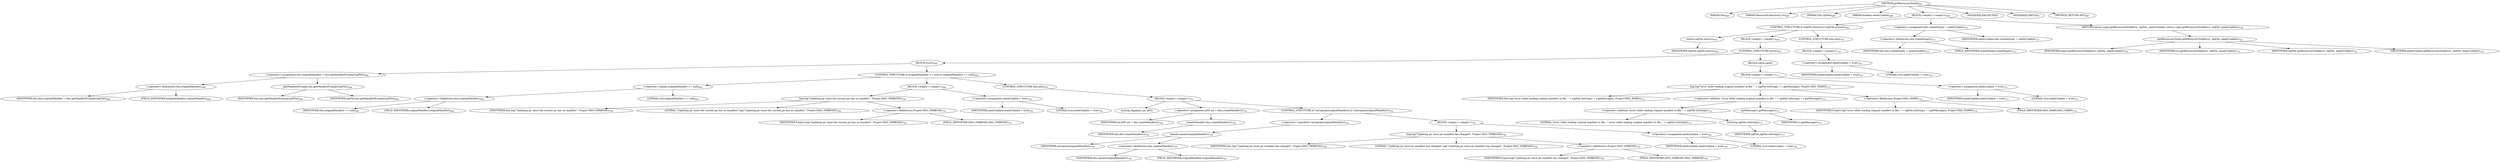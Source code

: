 digraph "getResourcesToAdd" {  
"1402" [label = <(METHOD,getResourcesToAdd)<SUB>687</SUB>> ]
"92" [label = <(PARAM,this)<SUB>687</SUB>> ]
"1403" [label = <(PARAM,ResourceCollection[] rcs)<SUB>687</SUB>> ]
"1404" [label = <(PARAM,File zipFile)<SUB>688</SUB>> ]
"1405" [label = <(PARAM,boolean needsUpdate)<SUB>689</SUB>> ]
"1406" [label = <(BLOCK,&lt;empty&gt;,&lt;empty&gt;)<SUB>690</SUB>> ]
"1407" [label = <(CONTROL_STRUCTURE,if (zipFile.exists()),if (zipFile.exists()))<SUB>693</SUB>> ]
"1408" [label = <(exists,zipFile.exists())<SUB>693</SUB>> ]
"1409" [label = <(IDENTIFIER,zipFile,zipFile.exists())<SUB>693</SUB>> ]
"1410" [label = <(BLOCK,&lt;empty&gt;,&lt;empty&gt;)<SUB>693</SUB>> ]
"1411" [label = <(CONTROL_STRUCTURE,try,try)<SUB>697</SUB>> ]
"1412" [label = <(BLOCK,try,try)<SUB>697</SUB>> ]
"1413" [label = <(&lt;operator&gt;.assignment,this.originalManifest = this.getManifestFromJar(zipFile))<SUB>698</SUB>> ]
"1414" [label = <(&lt;operator&gt;.fieldAccess,this.originalManifest)<SUB>698</SUB>> ]
"1415" [label = <(IDENTIFIER,this,this.originalManifest = this.getManifestFromJar(zipFile))<SUB>698</SUB>> ]
"1416" [label = <(FIELD_IDENTIFIER,originalManifest,originalManifest)<SUB>698</SUB>> ]
"1417" [label = <(getManifestFromJar,this.getManifestFromJar(zipFile))<SUB>698</SUB>> ]
"91" [label = <(IDENTIFIER,this,this.getManifestFromJar(zipFile))<SUB>698</SUB>> ]
"1418" [label = <(IDENTIFIER,zipFile,this.getManifestFromJar(zipFile))<SUB>698</SUB>> ]
"1419" [label = <(CONTROL_STRUCTURE,if (originalManifest == null),if (originalManifest == null))<SUB>699</SUB>> ]
"1420" [label = <(&lt;operator&gt;.equals,originalManifest == null)<SUB>699</SUB>> ]
"1421" [label = <(&lt;operator&gt;.fieldAccess,this.originalManifest)<SUB>699</SUB>> ]
"1422" [label = <(IDENTIFIER,this,originalManifest == null)<SUB>699</SUB>> ]
"1423" [label = <(FIELD_IDENTIFIER,originalManifest,originalManifest)<SUB>699</SUB>> ]
"1424" [label = <(LITERAL,null,originalManifest == null)<SUB>699</SUB>> ]
"1425" [label = <(BLOCK,&lt;empty&gt;,&lt;empty&gt;)<SUB>699</SUB>> ]
"1426" [label = <(log,log(&quot;Updating jar since the current jar has no manifest&quot;, Project.MSG_VERBOSE))<SUB>700</SUB>> ]
"93" [label = <(IDENTIFIER,this,log(&quot;Updating jar since the current jar has no manifest&quot;, Project.MSG_VERBOSE))<SUB>700</SUB>> ]
"1427" [label = <(LITERAL,&quot;Updating jar since the current jar has no manifest&quot;,log(&quot;Updating jar since the current jar has no manifest&quot;, Project.MSG_VERBOSE))<SUB>700</SUB>> ]
"1428" [label = <(&lt;operator&gt;.fieldAccess,Project.MSG_VERBOSE)<SUB>701</SUB>> ]
"1429" [label = <(IDENTIFIER,Project,log(&quot;Updating jar since the current jar has no manifest&quot;, Project.MSG_VERBOSE))<SUB>701</SUB>> ]
"1430" [label = <(FIELD_IDENTIFIER,MSG_VERBOSE,MSG_VERBOSE)<SUB>701</SUB>> ]
"1431" [label = <(&lt;operator&gt;.assignment,needsUpdate = true)<SUB>702</SUB>> ]
"1432" [label = <(IDENTIFIER,needsUpdate,needsUpdate = true)<SUB>702</SUB>> ]
"1433" [label = <(LITERAL,true,needsUpdate = true)<SUB>702</SUB>> ]
"1434" [label = <(CONTROL_STRUCTURE,else,else)<SUB>703</SUB>> ]
"1435" [label = <(BLOCK,&lt;empty&gt;,&lt;empty&gt;)<SUB>703</SUB>> ]
"1436" [label = <(LOCAL,Manifest mf: ANY)> ]
"1437" [label = <(&lt;operator&gt;.assignment,ANY mf = this.createManifest())<SUB>704</SUB>> ]
"1438" [label = <(IDENTIFIER,mf,ANY mf = this.createManifest())<SUB>704</SUB>> ]
"1439" [label = <(createManifest,this.createManifest())<SUB>704</SUB>> ]
"94" [label = <(IDENTIFIER,this,this.createManifest())<SUB>704</SUB>> ]
"1440" [label = <(CONTROL_STRUCTURE,if (!mf.equals(originalManifest)),if (!mf.equals(originalManifest)))<SUB>705</SUB>> ]
"1441" [label = <(&lt;operator&gt;.logicalNot,!mf.equals(originalManifest))<SUB>705</SUB>> ]
"1442" [label = <(equals,equals(originalManifest))<SUB>705</SUB>> ]
"1443" [label = <(IDENTIFIER,mf,equals(originalManifest))<SUB>705</SUB>> ]
"1444" [label = <(&lt;operator&gt;.fieldAccess,this.originalManifest)<SUB>705</SUB>> ]
"1445" [label = <(IDENTIFIER,this,equals(originalManifest))<SUB>705</SUB>> ]
"1446" [label = <(FIELD_IDENTIFIER,originalManifest,originalManifest)<SUB>705</SUB>> ]
"1447" [label = <(BLOCK,&lt;empty&gt;,&lt;empty&gt;)<SUB>705</SUB>> ]
"1448" [label = <(log,log(&quot;Updating jar since jar manifest has changed&quot;, Project.MSG_VERBOSE))<SUB>706</SUB>> ]
"95" [label = <(IDENTIFIER,this,log(&quot;Updating jar since jar manifest has changed&quot;, Project.MSG_VERBOSE))<SUB>706</SUB>> ]
"1449" [label = <(LITERAL,&quot;Updating jar since jar manifest has changed&quot;,log(&quot;Updating jar since jar manifest has changed&quot;, Project.MSG_VERBOSE))<SUB>706</SUB>> ]
"1450" [label = <(&lt;operator&gt;.fieldAccess,Project.MSG_VERBOSE)<SUB>707</SUB>> ]
"1451" [label = <(IDENTIFIER,Project,log(&quot;Updating jar since jar manifest has changed&quot;, Project.MSG_VERBOSE))<SUB>707</SUB>> ]
"1452" [label = <(FIELD_IDENTIFIER,MSG_VERBOSE,MSG_VERBOSE)<SUB>707</SUB>> ]
"1453" [label = <(&lt;operator&gt;.assignment,needsUpdate = true)<SUB>708</SUB>> ]
"1454" [label = <(IDENTIFIER,needsUpdate,needsUpdate = true)<SUB>708</SUB>> ]
"1455" [label = <(LITERAL,true,needsUpdate = true)<SUB>708</SUB>> ]
"1456" [label = <(BLOCK,catch,catch)> ]
"1457" [label = <(BLOCK,&lt;empty&gt;,&lt;empty&gt;)<SUB>711</SUB>> ]
"1458" [label = <(log,log(&quot;error while reading original manifest in file: &quot; + zipFile.toString() + t.getMessage(), Project.MSG_WARN))<SUB>712</SUB>> ]
"96" [label = <(IDENTIFIER,this,log(&quot;error while reading original manifest in file: &quot; + zipFile.toString() + t.getMessage(), Project.MSG_WARN))<SUB>712</SUB>> ]
"1459" [label = <(&lt;operator&gt;.addition,&quot;error while reading original manifest in file: &quot; + zipFile.toString() + t.getMessage())<SUB>712</SUB>> ]
"1460" [label = <(&lt;operator&gt;.addition,&quot;error while reading original manifest in file: &quot; + zipFile.toString())<SUB>712</SUB>> ]
"1461" [label = <(LITERAL,&quot;error while reading original manifest in file: &quot;,&quot;error while reading original manifest in file: &quot; + zipFile.toString())<SUB>712</SUB>> ]
"1462" [label = <(toString,zipFile.toString())<SUB>713</SUB>> ]
"1463" [label = <(IDENTIFIER,zipFile,zipFile.toString())<SUB>713</SUB>> ]
"1464" [label = <(getMessage,t.getMessage())<SUB>713</SUB>> ]
"1465" [label = <(IDENTIFIER,t,t.getMessage())<SUB>713</SUB>> ]
"1466" [label = <(&lt;operator&gt;.fieldAccess,Project.MSG_WARN)<SUB>714</SUB>> ]
"1467" [label = <(IDENTIFIER,Project,log(&quot;error while reading original manifest in file: &quot; + zipFile.toString() + t.getMessage(), Project.MSG_WARN))<SUB>714</SUB>> ]
"1468" [label = <(FIELD_IDENTIFIER,MSG_WARN,MSG_WARN)<SUB>714</SUB>> ]
"1469" [label = <(&lt;operator&gt;.assignment,needsUpdate = true)<SUB>715</SUB>> ]
"1470" [label = <(IDENTIFIER,needsUpdate,needsUpdate = true)<SUB>715</SUB>> ]
"1471" [label = <(LITERAL,true,needsUpdate = true)<SUB>715</SUB>> ]
"1472" [label = <(CONTROL_STRUCTURE,else,else)<SUB>718</SUB>> ]
"1473" [label = <(BLOCK,&lt;empty&gt;,&lt;empty&gt;)<SUB>718</SUB>> ]
"1474" [label = <(&lt;operator&gt;.assignment,needsUpdate = true)<SUB>720</SUB>> ]
"1475" [label = <(IDENTIFIER,needsUpdate,needsUpdate = true)<SUB>720</SUB>> ]
"1476" [label = <(LITERAL,true,needsUpdate = true)<SUB>720</SUB>> ]
"1477" [label = <(&lt;operator&gt;.assignment,this.createEmpty = needsUpdate)<SUB>723</SUB>> ]
"1478" [label = <(&lt;operator&gt;.fieldAccess,this.createEmpty)<SUB>723</SUB>> ]
"1479" [label = <(IDENTIFIER,this,this.createEmpty = needsUpdate)<SUB>723</SUB>> ]
"1480" [label = <(FIELD_IDENTIFIER,createEmpty,createEmpty)<SUB>723</SUB>> ]
"1481" [label = <(IDENTIFIER,needsUpdate,this.createEmpty = needsUpdate)<SUB>723</SUB>> ]
"1482" [label = <(RETURN,return super.getResourcesToAdd(rcs, zipFile, needsUpdate);,return super.getResourcesToAdd(rcs, zipFile, needsUpdate);)<SUB>724</SUB>> ]
"1483" [label = <(getResourcesToAdd,getResourcesToAdd(rcs, zipFile, needsUpdate))<SUB>724</SUB>> ]
"1484" [label = <(IDENTIFIER,super,getResourcesToAdd(rcs, zipFile, needsUpdate))<SUB>724</SUB>> ]
"1485" [label = <(IDENTIFIER,rcs,getResourcesToAdd(rcs, zipFile, needsUpdate))<SUB>724</SUB>> ]
"1486" [label = <(IDENTIFIER,zipFile,getResourcesToAdd(rcs, zipFile, needsUpdate))<SUB>724</SUB>> ]
"1487" [label = <(IDENTIFIER,needsUpdate,getResourcesToAdd(rcs, zipFile, needsUpdate))<SUB>724</SUB>> ]
"1488" [label = <(MODIFIER,PROTECTED)> ]
"1489" [label = <(MODIFIER,VIRTUAL)> ]
"1490" [label = <(METHOD_RETURN,ANY)<SUB>687</SUB>> ]
  "1402" -> "92" 
  "1402" -> "1403" 
  "1402" -> "1404" 
  "1402" -> "1405" 
  "1402" -> "1406" 
  "1402" -> "1488" 
  "1402" -> "1489" 
  "1402" -> "1490" 
  "1406" -> "1407" 
  "1406" -> "1477" 
  "1406" -> "1482" 
  "1407" -> "1408" 
  "1407" -> "1410" 
  "1407" -> "1472" 
  "1408" -> "1409" 
  "1410" -> "1411" 
  "1411" -> "1412" 
  "1411" -> "1456" 
  "1412" -> "1413" 
  "1412" -> "1419" 
  "1413" -> "1414" 
  "1413" -> "1417" 
  "1414" -> "1415" 
  "1414" -> "1416" 
  "1417" -> "91" 
  "1417" -> "1418" 
  "1419" -> "1420" 
  "1419" -> "1425" 
  "1419" -> "1434" 
  "1420" -> "1421" 
  "1420" -> "1424" 
  "1421" -> "1422" 
  "1421" -> "1423" 
  "1425" -> "1426" 
  "1425" -> "1431" 
  "1426" -> "93" 
  "1426" -> "1427" 
  "1426" -> "1428" 
  "1428" -> "1429" 
  "1428" -> "1430" 
  "1431" -> "1432" 
  "1431" -> "1433" 
  "1434" -> "1435" 
  "1435" -> "1436" 
  "1435" -> "1437" 
  "1435" -> "1440" 
  "1437" -> "1438" 
  "1437" -> "1439" 
  "1439" -> "94" 
  "1440" -> "1441" 
  "1440" -> "1447" 
  "1441" -> "1442" 
  "1442" -> "1443" 
  "1442" -> "1444" 
  "1444" -> "1445" 
  "1444" -> "1446" 
  "1447" -> "1448" 
  "1447" -> "1453" 
  "1448" -> "95" 
  "1448" -> "1449" 
  "1448" -> "1450" 
  "1450" -> "1451" 
  "1450" -> "1452" 
  "1453" -> "1454" 
  "1453" -> "1455" 
  "1456" -> "1457" 
  "1457" -> "1458" 
  "1457" -> "1469" 
  "1458" -> "96" 
  "1458" -> "1459" 
  "1458" -> "1466" 
  "1459" -> "1460" 
  "1459" -> "1464" 
  "1460" -> "1461" 
  "1460" -> "1462" 
  "1462" -> "1463" 
  "1464" -> "1465" 
  "1466" -> "1467" 
  "1466" -> "1468" 
  "1469" -> "1470" 
  "1469" -> "1471" 
  "1472" -> "1473" 
  "1473" -> "1474" 
  "1474" -> "1475" 
  "1474" -> "1476" 
  "1477" -> "1478" 
  "1477" -> "1481" 
  "1478" -> "1479" 
  "1478" -> "1480" 
  "1482" -> "1483" 
  "1483" -> "1484" 
  "1483" -> "1485" 
  "1483" -> "1486" 
  "1483" -> "1487" 
}
